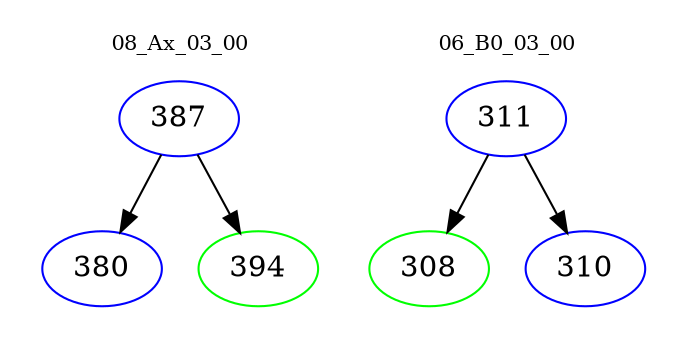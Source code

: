 digraph{
subgraph cluster_0 {
color = white
label = "08_Ax_03_00";
fontsize=10;
T0_387 [label="387", color="blue"]
T0_387 -> T0_380 [color="black"]
T0_380 [label="380", color="blue"]
T0_387 -> T0_394 [color="black"]
T0_394 [label="394", color="green"]
}
subgraph cluster_1 {
color = white
label = "06_B0_03_00";
fontsize=10;
T1_311 [label="311", color="blue"]
T1_311 -> T1_308 [color="black"]
T1_308 [label="308", color="green"]
T1_311 -> T1_310 [color="black"]
T1_310 [label="310", color="blue"]
}
}
